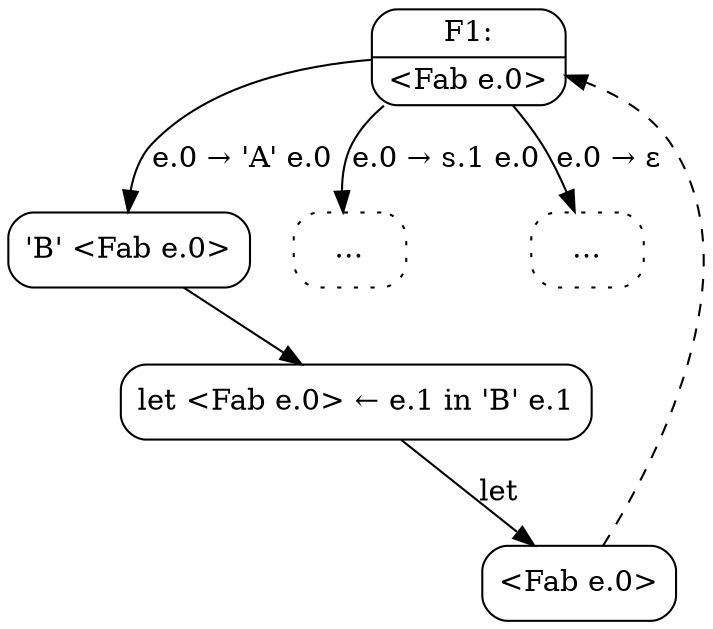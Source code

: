 digraph {
  node [shape=box, style=rounded];

  F1 [shape=record, label="{F1:|\<Fab e.0\>}"];
  C1 [label="'B' <Fab e.0>"];
  F1 -> C1 [label="e.0 → 'A' e.0"];
  C2 [label="…", style="rounded,dotted"];
  F1 -> C2 [label="e.0 → s.1 e.0"];
  C3 [label="…", style="rounded,dotted"];
  F1 -> C3 [label="e.0 → ε"];
  L1 [label="let <Fab e.0> ← e.1 in 'B' e.1"];
  C1 -> L1;
  C4 [label="<Fab e.0>"];
  L1 -> C4 [label="let"];
  C4 -> F1 [style=dashed];
}
